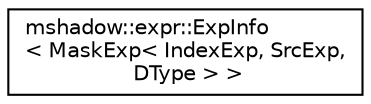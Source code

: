 digraph "Graphical Class Hierarchy"
{
 // LATEX_PDF_SIZE
  edge [fontname="Helvetica",fontsize="10",labelfontname="Helvetica",labelfontsize="10"];
  node [fontname="Helvetica",fontsize="10",shape=record];
  rankdir="LR";
  Node0 [label="mshadow::expr::ExpInfo\l\< MaskExp\< IndexExp, SrcExp,\l DType \> \>",height=0.2,width=0.4,color="black", fillcolor="white", style="filled",URL="$structmshadow_1_1expr_1_1ExpInfo_3_01MaskExp_3_01IndexExp_00_01SrcExp_00_01DType_01_4_01_4.html",tooltip=" "];
}
